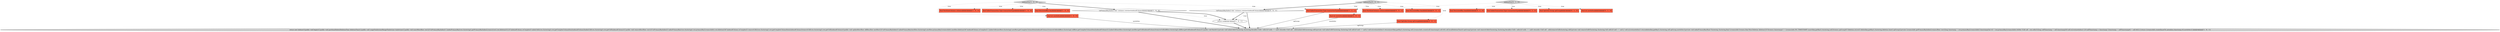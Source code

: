 digraph {
4 [style = filled, label = "final PartitionColumns columns@@@2@@@['1', '0', '0']", fillcolor = tomato, shape = box image = "AAA0AAABBB1BBB"];
0 [style = filled, label = "final IndexTransaction.Type transactionType@@@2@@@['1', '0', '0']", fillcolor = tomato, shape = box image = "AAA0AAABBB1BBB"];
1 [style = filled, label = "!isPrimaryKeyIndex() && !columns.contains(indexedColumn)@@@3@@@['1', '0', '0']", fillcolor = white, shape = diamond image = "AAA0AAABBB1BBB"];
14 [style = filled, label = "final PartitionColumns columns@@@2@@@['0', '0', '1']", fillcolor = tomato, shape = box image = "AAA0AAABBB3BBB"];
19 [style = filled, label = "indexerFor['0', '0', '1']", fillcolor = lightgray, shape = diamond image = "AAA0AAABBB3BBB"];
5 [style = filled, label = "final int nowInSec@@@2@@@['1', '0', '0']", fillcolor = tomato, shape = box image = "AAA0AAABBB1BBB"];
10 [style = filled, label = "indexerFor['0', '1', '0']", fillcolor = lightgray, shape = diamond image = "AAA0AAABBB2BBB"];
2 [style = filled, label = "indexerFor['1', '0', '0']", fillcolor = lightgray, shape = diamond image = "AAA0AAABBB1BBB"];
15 [style = filled, label = "final int nowInSec@@@2@@@['0', '0', '1']", fillcolor = tomato, shape = box image = "AAA0AAABBB3BBB"];
18 [style = filled, label = "final DecoratedKey key@@@2@@@['0', '0', '1']", fillcolor = tomato, shape = box image = "AAA0AAABBB3BBB"];
13 [style = filled, label = "final IndexTransaction.Type transactionType@@@2@@@['0', '1', '0']", fillcolor = tomato, shape = box image = "AAA0AAABBB2BBB"];
7 [style = filled, label = "return new Indexer(){public void begin(){}public void partitionDelete(DeletionTime deletionTime){}public void rangeTombstone(RangeTombstone tombstone){}public void insertRow(Row row){if (isPrimaryKeyIndex()) {indexPrimaryKey(row.clustering(),getPrimaryKeyIndexLiveness(row),row.deletion())}{if (indexedColumn.isComplex()) indexCells(row.clustering(),row.getComplexColumnData(indexedColumn))indexCell(row.clustering(),row.getCell(indexedColumn))}}public void removeRow(Row row){if (isPrimaryKeyIndex()) indexPrimaryKey(row.clustering(),row.primaryKeyLivenessInfo(),row.deletion())if (indexedColumn.isComplex()) removeCells(row.clustering(),row.getComplexColumnData(indexedColumn))removeCell(row.clustering(),row.getCell(indexedColumn))}public void updateRow(Row oldRow,Row newRow){if (isPrimaryKeyIndex()) indexPrimaryKey(newRow.clustering(),newRow.primaryKeyLivenessInfo(),newRow.deletion())if (indexedColumn.isComplex()) {indexCells(newRow.clustering(),newRow.getComplexColumnData(indexedColumn))removeCells(oldRow.clustering(),oldRow.getComplexColumnData(indexedColumn))}{indexCell(newRow.clustering(),newRow.getCell(indexedColumn))removeCell(oldRow.clustering(),oldRow.getCell(indexedColumn))}}public void finish(){}private void indexCells(Clustering clustering,Iterable<Cell> cells){if (cells == null) returnfor (Cell cell : cells)indexCell(clustering,cell)}private void indexCell(Clustering clustering,Cell cell){if (cell == null || !cell.isLive(nowInSec)) returninsert(key.getKey(),clustering,cell,LivenessInfo.create(cell.timestamp(),cell.ttl(),cell.localDeletionTime()),opGroup)}private void removeCells(Clustering clustering,Iterable<Cell> cells){if (cells == null) returnfor (Cell cell : cells)removeCell(clustering,cell)}private void removeCell(Clustering clustering,Cell cell){if (cell == null || !cell.isLive(nowInSec)) returndelete(key.getKey(),clustering,cell,opGroup,nowInSec)}private void indexPrimaryKey(final Clustering clustering,final LivenessInfo liveness,final Row.Deletion deletion){if (liveness.timestamp() != LivenessInfo.NO_TIMESTAMP) insert(key.getKey(),clustering,null,liveness,opGroup)if (!deletion.isLive()) delete(key.getKey(),clustering,deletion.time(),opGroup)}private LivenessInfo getPrimaryKeyIndexLiveness(Row row){long timestamp = row.primaryKeyLivenessInfo().timestamp()int ttl = row.primaryKeyLivenessInfo().ttl()for (Cell cell : row.cells()){long cellTimestamp = cell.timestamp()if (cell.isLive(nowInSec)) {if (cellTimestamp > timestamp) {timestamp = cellTimestampttl = cell.ttl()}}}return LivenessInfo.create(baseCfs.metadata,timestamp,ttl,nowInSec)}}@@@4@@@['1', '0', '1']", fillcolor = lightgray, shape = ellipse image = "AAA0AAABBB1BBB"];
9 [style = filled, label = "final OpOrder.Group opGroup@@@2@@@['0', '1', '0']", fillcolor = tomato, shape = box image = "AAA0AAABBB2BBB"];
12 [style = filled, label = "final int nowInSec@@@2@@@['0', '1', '0']", fillcolor = tomato, shape = box image = "AAA0AAABBB2BBB"];
16 [style = filled, label = "!isPrimaryKeyIndex() && !columns.contains(indexedColumn)@@@3@@@['0', '0', '1']", fillcolor = white, shape = diamond image = "AAA0AAABBB3BBB"];
3 [style = filled, label = "final DecoratedKey key@@@2@@@['1', '0', '0']", fillcolor = tomato, shape = box image = "AAA0AAABBB1BBB"];
17 [style = filled, label = "final OpOrder.Group opGroup@@@2@@@['0', '0', '1']", fillcolor = tomato, shape = box image = "AAA0AAABBB3BBB"];
11 [style = filled, label = "final DecoratedKey key@@@2@@@['0', '1', '0']", fillcolor = tomato, shape = box image = "AAA0AAABBB2BBB"];
6 [style = filled, label = "final IndexTransaction.Type transactionType@@@2@@@['1', '1', '1']", fillcolor = tomato, shape = box image = "AAA0AAABBB1BBB"];
8 [style = filled, label = "return null@@@3@@@['1', '0', '1']", fillcolor = white, shape = ellipse image = "AAA0AAABBB1BBB"];
10->13 [style = dotted, label="true"];
2->3 [style = dotted, label="true"];
1->8 [style = dotted, label="true"];
2->4 [style = dotted, label="true"];
10->12 [style = dotted, label="true"];
6->7 [style = solid, label="opGroup"];
17->7 [style = solid, label="opGroup"];
1->8 [style = bold, label=""];
2->5 [style = dotted, label="true"];
16->8 [style = bold, label=""];
2->6 [style = dotted, label="true"];
19->14 [style = dotted, label="true"];
5->7 [style = solid, label="nowInSec"];
19->16 [style = bold, label=""];
15->7 [style = solid, label="nowInSec"];
2->1 [style = bold, label=""];
19->15 [style = dotted, label="true"];
10->6 [style = dotted, label="true"];
8->7 [style = bold, label=""];
16->7 [style = bold, label=""];
16->8 [style = dotted, label="true"];
19->17 [style = dotted, label="true"];
2->0 [style = dotted, label="true"];
1->7 [style = bold, label=""];
10->11 [style = dotted, label="true"];
19->6 [style = dotted, label="true"];
10->9 [style = dotted, label="true"];
19->18 [style = dotted, label="true"];
}
